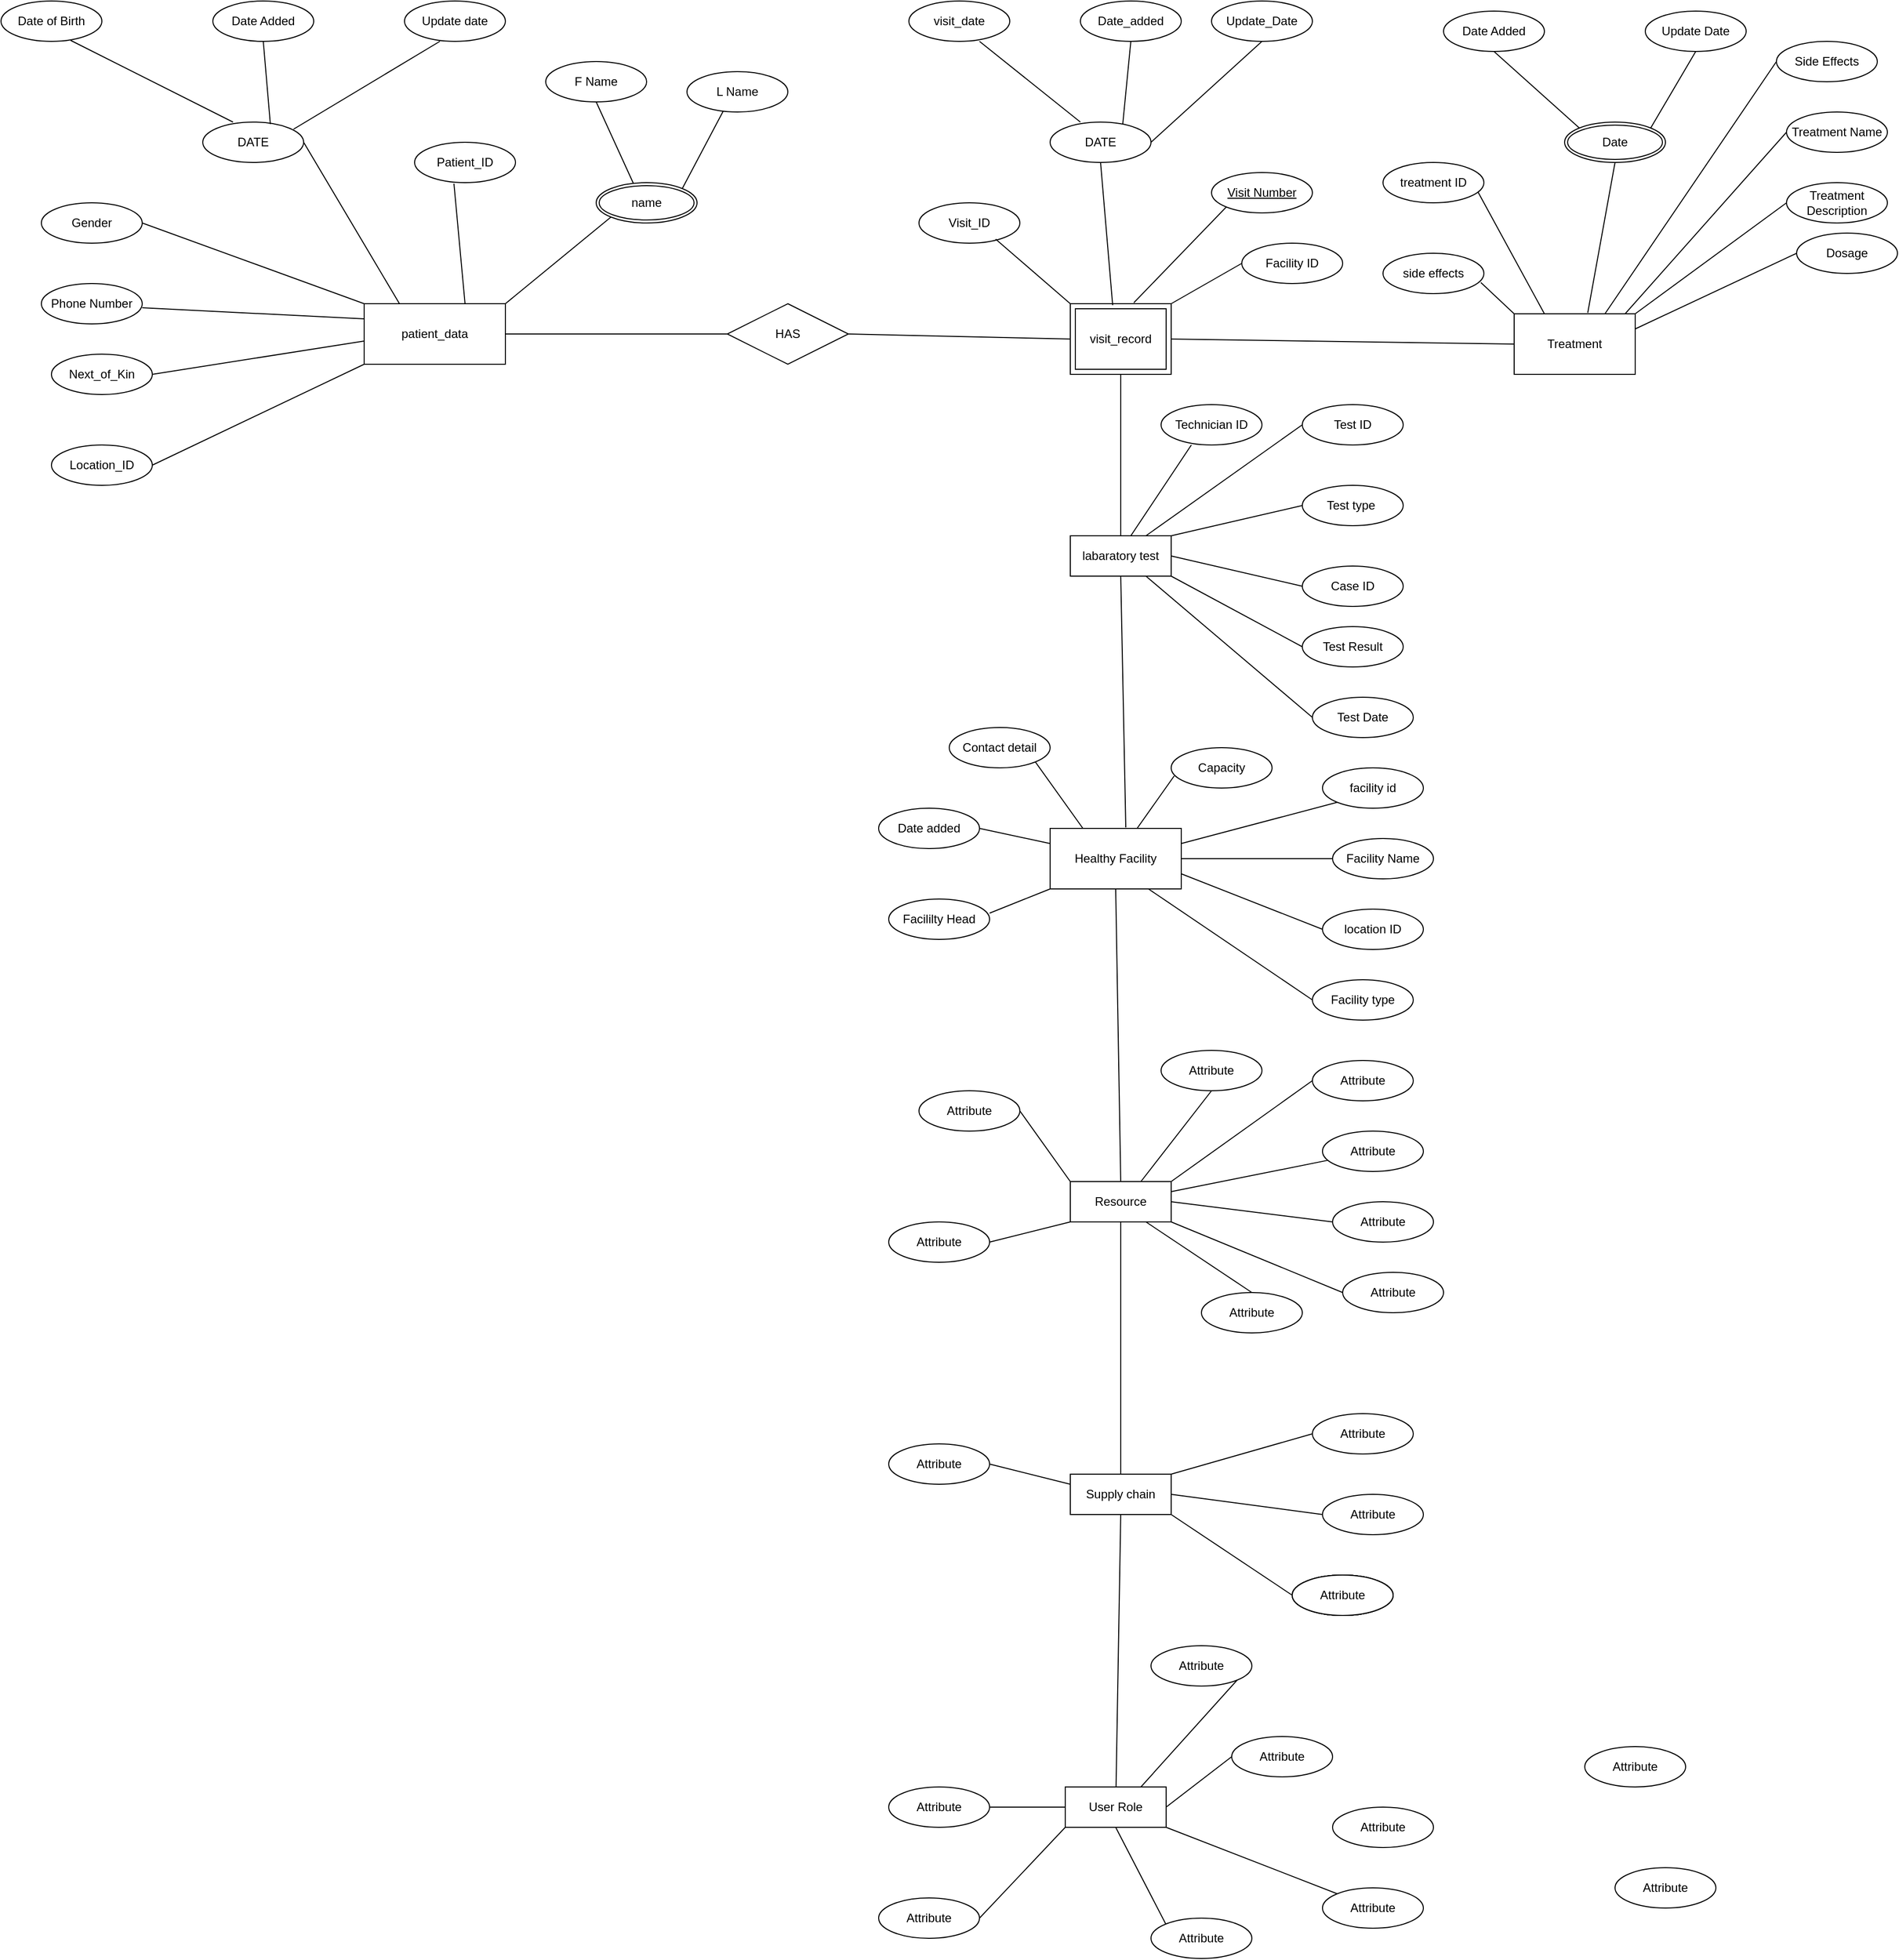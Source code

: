 <mxfile version="26.0.4">
  <diagram name="Page-1" id="oG-FWAksDHUW4PM1FH3p">
    <mxGraphModel dx="938" dy="648" grid="1" gridSize="10" guides="1" tooltips="1" connect="1" arrows="1" fold="1" page="1" pageScale="1" pageWidth="3300" pageHeight="2339" math="0" shadow="0">
      <root>
        <mxCell id="0" />
        <mxCell id="1" parent="0" />
        <mxCell id="bxGsMBWYYnoAQKCJOSJ9-1" value="patient_data" style="whiteSpace=wrap;html=1;align=center;" vertex="1" parent="1">
          <mxGeometry x="390" y="340" width="140" height="60" as="geometry" />
        </mxCell>
        <mxCell id="bxGsMBWYYnoAQKCJOSJ9-2" value="Gender" style="ellipse;whiteSpace=wrap;html=1;align=center;" vertex="1" parent="1">
          <mxGeometry x="70" y="240" width="100" height="40" as="geometry" />
        </mxCell>
        <mxCell id="bxGsMBWYYnoAQKCJOSJ9-3" value="Phone Number" style="ellipse;whiteSpace=wrap;html=1;align=center;" vertex="1" parent="1">
          <mxGeometry x="70" y="320" width="100" height="40" as="geometry" />
        </mxCell>
        <mxCell id="bxGsMBWYYnoAQKCJOSJ9-4" value="Next_of_Kin" style="ellipse;whiteSpace=wrap;html=1;align=center;" vertex="1" parent="1">
          <mxGeometry x="80" y="390" width="100" height="40" as="geometry" />
        </mxCell>
        <mxCell id="bxGsMBWYYnoAQKCJOSJ9-5" value="Location_ID" style="ellipse;whiteSpace=wrap;html=1;align=center;" vertex="1" parent="1">
          <mxGeometry x="80" y="480" width="100" height="40" as="geometry" />
        </mxCell>
        <mxCell id="bxGsMBWYYnoAQKCJOSJ9-6" style="edgeStyle=orthogonalEdgeStyle;rounded=0;orthogonalLoop=1;jettySize=auto;html=1;exitX=0.5;exitY=1;exitDx=0;exitDy=0;" edge="1" parent="1" source="bxGsMBWYYnoAQKCJOSJ9-4" target="bxGsMBWYYnoAQKCJOSJ9-4">
          <mxGeometry relative="1" as="geometry" />
        </mxCell>
        <mxCell id="bxGsMBWYYnoAQKCJOSJ9-7" value="DATE" style="ellipse;whiteSpace=wrap;html=1;align=center;" vertex="1" parent="1">
          <mxGeometry x="230" y="160" width="100" height="40" as="geometry" />
        </mxCell>
        <mxCell id="bxGsMBWYYnoAQKCJOSJ9-8" value="Date of Birth" style="ellipse;whiteSpace=wrap;html=1;align=center;" vertex="1" parent="1">
          <mxGeometry x="30" y="40" width="100" height="40" as="geometry" />
        </mxCell>
        <mxCell id="bxGsMBWYYnoAQKCJOSJ9-9" value="Date Added" style="ellipse;whiteSpace=wrap;html=1;align=center;" vertex="1" parent="1">
          <mxGeometry x="240" y="40" width="100" height="40" as="geometry" />
        </mxCell>
        <mxCell id="bxGsMBWYYnoAQKCJOSJ9-10" value="Update date" style="ellipse;whiteSpace=wrap;html=1;align=center;" vertex="1" parent="1">
          <mxGeometry x="430" y="40" width="100" height="40" as="geometry" />
        </mxCell>
        <mxCell id="bxGsMBWYYnoAQKCJOSJ9-11" value="Patient_ID" style="ellipse;whiteSpace=wrap;html=1;align=center;" vertex="1" parent="1">
          <mxGeometry x="440" y="180" width="100" height="40" as="geometry" />
        </mxCell>
        <mxCell id="bxGsMBWYYnoAQKCJOSJ9-12" value="DATE" style="ellipse;whiteSpace=wrap;html=1;align=center;" vertex="1" parent="1">
          <mxGeometry x="1070" y="160" width="100" height="40" as="geometry" />
        </mxCell>
        <mxCell id="bxGsMBWYYnoAQKCJOSJ9-13" value="F Name" style="ellipse;whiteSpace=wrap;html=1;align=center;" vertex="1" parent="1">
          <mxGeometry x="570" y="100" width="100" height="40" as="geometry" />
        </mxCell>
        <mxCell id="bxGsMBWYYnoAQKCJOSJ9-14" value="L Name" style="ellipse;whiteSpace=wrap;html=1;align=center;" vertex="1" parent="1">
          <mxGeometry x="710" y="110" width="100" height="40" as="geometry" />
        </mxCell>
        <mxCell id="bxGsMBWYYnoAQKCJOSJ9-15" value="HAS" style="shape=rhombus;perimeter=rhombusPerimeter;whiteSpace=wrap;html=1;align=center;" vertex="1" parent="1">
          <mxGeometry x="750" y="340" width="120" height="60" as="geometry" />
        </mxCell>
        <mxCell id="bxGsMBWYYnoAQKCJOSJ9-17" value="name" style="ellipse;shape=doubleEllipse;margin=3;whiteSpace=wrap;html=1;align=center;" vertex="1" parent="1">
          <mxGeometry x="620" y="220" width="100" height="40" as="geometry" />
        </mxCell>
        <mxCell id="bxGsMBWYYnoAQKCJOSJ9-19" value="Date_added" style="ellipse;whiteSpace=wrap;html=1;align=center;" vertex="1" parent="1">
          <mxGeometry x="1100" y="40" width="100" height="40" as="geometry" />
        </mxCell>
        <mxCell id="bxGsMBWYYnoAQKCJOSJ9-20" value="Update_Date" style="ellipse;whiteSpace=wrap;html=1;align=center;" vertex="1" parent="1">
          <mxGeometry x="1230" y="40" width="100" height="40" as="geometry" />
        </mxCell>
        <mxCell id="bxGsMBWYYnoAQKCJOSJ9-21" value="Visit Number" style="ellipse;whiteSpace=wrap;html=1;align=center;fontStyle=4;" vertex="1" parent="1">
          <mxGeometry x="1230" y="210" width="100" height="40" as="geometry" />
        </mxCell>
        <mxCell id="bxGsMBWYYnoAQKCJOSJ9-23" value="Facility ID" style="ellipse;whiteSpace=wrap;html=1;align=center;" vertex="1" parent="1">
          <mxGeometry x="1260" y="280" width="100" height="40" as="geometry" />
        </mxCell>
        <mxCell id="bxGsMBWYYnoAQKCJOSJ9-24" value="Visit_ID" style="ellipse;whiteSpace=wrap;html=1;align=center;" vertex="1" parent="1">
          <mxGeometry x="940" y="240" width="100" height="40" as="geometry" />
        </mxCell>
        <mxCell id="bxGsMBWYYnoAQKCJOSJ9-25" value="visit_date" style="ellipse;whiteSpace=wrap;html=1;align=center;" vertex="1" parent="1">
          <mxGeometry x="930" y="40" width="100" height="40" as="geometry" />
        </mxCell>
        <mxCell id="bxGsMBWYYnoAQKCJOSJ9-26" value="visit_record" style="shape=ext;margin=3;double=1;whiteSpace=wrap;html=1;align=center;" vertex="1" parent="1">
          <mxGeometry x="1090" y="340" width="100" height="70" as="geometry" />
        </mxCell>
        <mxCell id="bxGsMBWYYnoAQKCJOSJ9-27" value="Treatment" style="whiteSpace=wrap;html=1;align=center;" vertex="1" parent="1">
          <mxGeometry x="1530" y="350" width="120" height="60" as="geometry" />
        </mxCell>
        <mxCell id="bxGsMBWYYnoAQKCJOSJ9-28" value="labaratory test" style="whiteSpace=wrap;html=1;align=center;" vertex="1" parent="1">
          <mxGeometry x="1090" y="570" width="100" height="40" as="geometry" />
        </mxCell>
        <mxCell id="bxGsMBWYYnoAQKCJOSJ9-30" value="" style="endArrow=none;html=1;rounded=0;exitX=1;exitY=0.5;exitDx=0;exitDy=0;entryX=0;entryY=0;entryDx=0;entryDy=0;" edge="1" parent="1" source="bxGsMBWYYnoAQKCJOSJ9-2" target="bxGsMBWYYnoAQKCJOSJ9-1">
          <mxGeometry width="50" height="50" relative="1" as="geometry">
            <mxPoint x="370" y="300" as="sourcePoint" />
            <mxPoint x="420" y="250" as="targetPoint" />
          </mxGeometry>
        </mxCell>
        <mxCell id="bxGsMBWYYnoAQKCJOSJ9-31" value="" style="endArrow=none;html=1;rounded=0;entryX=0;entryY=0.25;entryDx=0;entryDy=0;" edge="1" parent="1" target="bxGsMBWYYnoAQKCJOSJ9-1">
          <mxGeometry width="50" height="50" relative="1" as="geometry">
            <mxPoint x="170" y="344" as="sourcePoint" />
            <mxPoint x="420" y="250" as="targetPoint" />
          </mxGeometry>
        </mxCell>
        <mxCell id="bxGsMBWYYnoAQKCJOSJ9-32" value="" style="endArrow=none;html=1;rounded=0;exitX=1;exitY=0.5;exitDx=0;exitDy=0;" edge="1" parent="1" source="bxGsMBWYYnoAQKCJOSJ9-4">
          <mxGeometry width="50" height="50" relative="1" as="geometry">
            <mxPoint x="370" y="300" as="sourcePoint" />
            <mxPoint x="390" y="377" as="targetPoint" />
            <Array as="points" />
          </mxGeometry>
        </mxCell>
        <mxCell id="bxGsMBWYYnoAQKCJOSJ9-36" value="" style="endArrow=none;html=1;rounded=0;exitX=1;exitY=0.5;exitDx=0;exitDy=0;entryX=0;entryY=1;entryDx=0;entryDy=0;" edge="1" parent="1" source="bxGsMBWYYnoAQKCJOSJ9-5" target="bxGsMBWYYnoAQKCJOSJ9-1">
          <mxGeometry width="50" height="50" relative="1" as="geometry">
            <mxPoint x="360" y="340" as="sourcePoint" />
            <mxPoint x="420" y="250" as="targetPoint" />
          </mxGeometry>
        </mxCell>
        <mxCell id="bxGsMBWYYnoAQKCJOSJ9-37" value="" style="endArrow=none;html=1;rounded=0;entryX=0.25;entryY=0;entryDx=0;entryDy=0;exitX=1;exitY=0.5;exitDx=0;exitDy=0;" edge="1" parent="1" source="bxGsMBWYYnoAQKCJOSJ9-7" target="bxGsMBWYYnoAQKCJOSJ9-1">
          <mxGeometry width="50" height="50" relative="1" as="geometry">
            <mxPoint x="330" y="188" as="sourcePoint" />
            <mxPoint x="420" y="250" as="targetPoint" />
          </mxGeometry>
        </mxCell>
        <mxCell id="bxGsMBWYYnoAQKCJOSJ9-38" value="" style="endArrow=none;html=1;rounded=0;entryX=0.39;entryY=1.025;entryDx=0;entryDy=0;entryPerimeter=0;" edge="1" parent="1" target="bxGsMBWYYnoAQKCJOSJ9-11">
          <mxGeometry width="50" height="50" relative="1" as="geometry">
            <mxPoint x="490" y="340" as="sourcePoint" />
            <mxPoint x="420" y="250" as="targetPoint" />
          </mxGeometry>
        </mxCell>
        <mxCell id="bxGsMBWYYnoAQKCJOSJ9-39" value="" style="endArrow=none;html=1;rounded=0;entryX=0.5;entryY=1;entryDx=0;entryDy=0;exitX=0.37;exitY=0.025;exitDx=0;exitDy=0;exitPerimeter=0;" edge="1" parent="1" source="bxGsMBWYYnoAQKCJOSJ9-17" target="bxGsMBWYYnoAQKCJOSJ9-13">
          <mxGeometry width="50" height="50" relative="1" as="geometry">
            <mxPoint x="660" y="210" as="sourcePoint" />
            <mxPoint x="420" y="250" as="targetPoint" />
          </mxGeometry>
        </mxCell>
        <mxCell id="bxGsMBWYYnoAQKCJOSJ9-40" value="" style="endArrow=none;html=1;rounded=0;entryX=0.36;entryY=0.975;entryDx=0;entryDy=0;entryPerimeter=0;exitX=1;exitY=0;exitDx=0;exitDy=0;" edge="1" parent="1" source="bxGsMBWYYnoAQKCJOSJ9-17" target="bxGsMBWYYnoAQKCJOSJ9-14">
          <mxGeometry width="50" height="50" relative="1" as="geometry">
            <mxPoint x="370" y="300" as="sourcePoint" />
            <mxPoint x="420" y="250" as="targetPoint" />
          </mxGeometry>
        </mxCell>
        <mxCell id="bxGsMBWYYnoAQKCJOSJ9-41" value="" style="endArrow=none;html=1;rounded=0;exitX=0;exitY=0.5;exitDx=0;exitDy=0;entryX=1;entryY=0.5;entryDx=0;entryDy=0;" edge="1" parent="1" source="bxGsMBWYYnoAQKCJOSJ9-15" target="bxGsMBWYYnoAQKCJOSJ9-1">
          <mxGeometry width="50" height="50" relative="1" as="geometry">
            <mxPoint x="370" y="300" as="sourcePoint" />
            <mxPoint x="420" y="250" as="targetPoint" />
          </mxGeometry>
        </mxCell>
        <mxCell id="bxGsMBWYYnoAQKCJOSJ9-42" value="" style="endArrow=none;html=1;rounded=0;exitX=0.76;exitY=0.9;exitDx=0;exitDy=0;exitPerimeter=0;entryX=0;entryY=0;entryDx=0;entryDy=0;" edge="1" parent="1" source="bxGsMBWYYnoAQKCJOSJ9-24" target="bxGsMBWYYnoAQKCJOSJ9-26">
          <mxGeometry width="50" height="50" relative="1" as="geometry">
            <mxPoint x="1150" y="300" as="sourcePoint" />
            <mxPoint x="1200" y="250" as="targetPoint" />
          </mxGeometry>
        </mxCell>
        <mxCell id="bxGsMBWYYnoAQKCJOSJ9-43" value="" style="endArrow=none;html=1;rounded=0;exitX=0.42;exitY=0.02;exitDx=0;exitDy=0;exitPerimeter=0;entryX=0.5;entryY=1;entryDx=0;entryDy=0;" edge="1" parent="1" source="bxGsMBWYYnoAQKCJOSJ9-26" target="bxGsMBWYYnoAQKCJOSJ9-12">
          <mxGeometry width="50" height="50" relative="1" as="geometry">
            <mxPoint x="1150" y="300" as="sourcePoint" />
            <mxPoint x="1200" y="250" as="targetPoint" />
          </mxGeometry>
        </mxCell>
        <mxCell id="bxGsMBWYYnoAQKCJOSJ9-44" value="" style="endArrow=none;html=1;rounded=0;" edge="1" parent="1">
          <mxGeometry width="50" height="50" relative="1" as="geometry">
            <mxPoint x="1100" y="160" as="sourcePoint" />
            <mxPoint x="1100" y="160" as="targetPoint" />
            <Array as="points">
              <mxPoint x="1000" y="80" />
            </Array>
          </mxGeometry>
        </mxCell>
        <mxCell id="bxGsMBWYYnoAQKCJOSJ9-45" value="" style="endArrow=none;html=1;rounded=0;exitX=0.5;exitY=1;exitDx=0;exitDy=0;entryX=0.72;entryY=0.05;entryDx=0;entryDy=0;entryPerimeter=0;" edge="1" parent="1" source="bxGsMBWYYnoAQKCJOSJ9-19" target="bxGsMBWYYnoAQKCJOSJ9-12">
          <mxGeometry width="50" height="50" relative="1" as="geometry">
            <mxPoint x="1150" y="300" as="sourcePoint" />
            <mxPoint x="1200" y="250" as="targetPoint" />
          </mxGeometry>
        </mxCell>
        <mxCell id="bxGsMBWYYnoAQKCJOSJ9-48" value="" style="endArrow=none;html=1;rounded=0;entryX=0.5;entryY=1;entryDx=0;entryDy=0;exitX=1;exitY=0.5;exitDx=0;exitDy=0;" edge="1" parent="1" source="bxGsMBWYYnoAQKCJOSJ9-12" target="bxGsMBWYYnoAQKCJOSJ9-20">
          <mxGeometry width="50" height="50" relative="1" as="geometry">
            <mxPoint x="1170" y="170" as="sourcePoint" />
            <mxPoint x="1200" y="250" as="targetPoint" />
          </mxGeometry>
        </mxCell>
        <mxCell id="bxGsMBWYYnoAQKCJOSJ9-49" value="" style="endArrow=none;html=1;rounded=0;exitX=1;exitY=0.5;exitDx=0;exitDy=0;entryX=0;entryY=0.5;entryDx=0;entryDy=0;" edge="1" parent="1" source="bxGsMBWYYnoAQKCJOSJ9-15" target="bxGsMBWYYnoAQKCJOSJ9-26">
          <mxGeometry width="50" height="50" relative="1" as="geometry">
            <mxPoint x="1150" y="300" as="sourcePoint" />
            <mxPoint x="1200" y="250" as="targetPoint" />
          </mxGeometry>
        </mxCell>
        <mxCell id="bxGsMBWYYnoAQKCJOSJ9-50" value="" style="endArrow=none;html=1;rounded=0;exitX=1;exitY=0.5;exitDx=0;exitDy=0;entryX=0;entryY=0.5;entryDx=0;entryDy=0;" edge="1" parent="1" source="bxGsMBWYYnoAQKCJOSJ9-26" target="bxGsMBWYYnoAQKCJOSJ9-27">
          <mxGeometry width="50" height="50" relative="1" as="geometry">
            <mxPoint x="1150" y="300" as="sourcePoint" />
            <mxPoint x="1200" y="250" as="targetPoint" />
          </mxGeometry>
        </mxCell>
        <mxCell id="bxGsMBWYYnoAQKCJOSJ9-52" value="" style="endArrow=none;html=1;rounded=0;entryX=0;entryY=1;entryDx=0;entryDy=0;exitX=0.63;exitY=-0.014;exitDx=0;exitDy=0;exitPerimeter=0;" edge="1" parent="1" source="bxGsMBWYYnoAQKCJOSJ9-26" target="bxGsMBWYYnoAQKCJOSJ9-21">
          <mxGeometry width="50" height="50" relative="1" as="geometry">
            <mxPoint x="1160" y="330" as="sourcePoint" />
            <mxPoint x="1200" y="250" as="targetPoint" />
          </mxGeometry>
        </mxCell>
        <mxCell id="bxGsMBWYYnoAQKCJOSJ9-53" value="" style="endArrow=none;html=1;rounded=0;entryX=0;entryY=0.5;entryDx=0;entryDy=0;exitX=1;exitY=0;exitDx=0;exitDy=0;" edge="1" parent="1" source="bxGsMBWYYnoAQKCJOSJ9-26" target="bxGsMBWYYnoAQKCJOSJ9-23">
          <mxGeometry width="50" height="50" relative="1" as="geometry">
            <mxPoint x="1150" y="300" as="sourcePoint" />
            <mxPoint x="1200" y="250" as="targetPoint" />
          </mxGeometry>
        </mxCell>
        <mxCell id="bxGsMBWYYnoAQKCJOSJ9-54" value="" style="endArrow=none;html=1;rounded=0;exitX=1;exitY=0;exitDx=0;exitDy=0;entryX=0;entryY=1;entryDx=0;entryDy=0;" edge="1" parent="1" source="bxGsMBWYYnoAQKCJOSJ9-1" target="bxGsMBWYYnoAQKCJOSJ9-17">
          <mxGeometry width="50" height="50" relative="1" as="geometry">
            <mxPoint x="500" y="300" as="sourcePoint" />
            <mxPoint x="550" y="250" as="targetPoint" />
          </mxGeometry>
        </mxCell>
        <mxCell id="bxGsMBWYYnoAQKCJOSJ9-55" value="" style="endArrow=none;html=1;rounded=0;entryX=0.69;entryY=0.975;entryDx=0;entryDy=0;entryPerimeter=0;" edge="1" parent="1" target="bxGsMBWYYnoAQKCJOSJ9-8">
          <mxGeometry width="50" height="50" relative="1" as="geometry">
            <mxPoint x="260" y="160" as="sourcePoint" />
            <mxPoint x="550" y="250" as="targetPoint" />
          </mxGeometry>
        </mxCell>
        <mxCell id="bxGsMBWYYnoAQKCJOSJ9-56" value="" style="endArrow=none;html=1;rounded=0;exitX=0.67;exitY=0.05;exitDx=0;exitDy=0;exitPerimeter=0;entryX=0.5;entryY=1;entryDx=0;entryDy=0;" edge="1" parent="1" source="bxGsMBWYYnoAQKCJOSJ9-7" target="bxGsMBWYYnoAQKCJOSJ9-9">
          <mxGeometry width="50" height="50" relative="1" as="geometry">
            <mxPoint x="500" y="300" as="sourcePoint" />
            <mxPoint x="550" y="250" as="targetPoint" />
          </mxGeometry>
        </mxCell>
        <mxCell id="bxGsMBWYYnoAQKCJOSJ9-57" value="" style="endArrow=none;html=1;rounded=0;entryX=0.35;entryY=1;entryDx=0;entryDy=0;entryPerimeter=0;" edge="1" parent="1" target="bxGsMBWYYnoAQKCJOSJ9-10">
          <mxGeometry width="50" height="50" relative="1" as="geometry">
            <mxPoint x="320" y="167" as="sourcePoint" />
            <mxPoint x="550" y="250" as="targetPoint" />
          </mxGeometry>
        </mxCell>
        <mxCell id="bxGsMBWYYnoAQKCJOSJ9-58" value="Treatment Name" style="ellipse;whiteSpace=wrap;html=1;align=center;" vertex="1" parent="1">
          <mxGeometry x="1800" y="150" width="100" height="40" as="geometry" />
        </mxCell>
        <mxCell id="bxGsMBWYYnoAQKCJOSJ9-59" value="Side Effects" style="ellipse;whiteSpace=wrap;html=1;align=center;" vertex="1" parent="1">
          <mxGeometry x="1790" y="80" width="100" height="40" as="geometry" />
        </mxCell>
        <mxCell id="bxGsMBWYYnoAQKCJOSJ9-60" value="Treatment Description" style="ellipse;whiteSpace=wrap;html=1;align=center;" vertex="1" parent="1">
          <mxGeometry x="1800" y="220" width="100" height="40" as="geometry" />
        </mxCell>
        <mxCell id="bxGsMBWYYnoAQKCJOSJ9-61" value="Date Added" style="ellipse;whiteSpace=wrap;html=1;align=center;" vertex="1" parent="1">
          <mxGeometry x="1460" y="50" width="100" height="40" as="geometry" />
        </mxCell>
        <mxCell id="bxGsMBWYYnoAQKCJOSJ9-62" value="treatment ID" style="ellipse;whiteSpace=wrap;html=1;align=center;" vertex="1" parent="1">
          <mxGeometry x="1400" y="200" width="100" height="40" as="geometry" />
        </mxCell>
        <mxCell id="bxGsMBWYYnoAQKCJOSJ9-63" value="Update Date" style="ellipse;whiteSpace=wrap;html=1;align=center;" vertex="1" parent="1">
          <mxGeometry x="1660" y="50" width="100" height="40" as="geometry" />
        </mxCell>
        <mxCell id="bxGsMBWYYnoAQKCJOSJ9-64" value="Date" style="ellipse;shape=doubleEllipse;margin=3;whiteSpace=wrap;html=1;align=center;" vertex="1" parent="1">
          <mxGeometry x="1580" y="160" width="100" height="40" as="geometry" />
        </mxCell>
        <mxCell id="bxGsMBWYYnoAQKCJOSJ9-65" value="Dosage" style="ellipse;whiteSpace=wrap;html=1;align=center;" vertex="1" parent="1">
          <mxGeometry x="1810" y="270" width="100" height="40" as="geometry" />
        </mxCell>
        <mxCell id="bxGsMBWYYnoAQKCJOSJ9-66" value="side effects" style="ellipse;whiteSpace=wrap;html=1;align=center;" vertex="1" parent="1">
          <mxGeometry x="1400" y="290" width="100" height="40" as="geometry" />
        </mxCell>
        <mxCell id="bxGsMBWYYnoAQKCJOSJ9-69" value="" style="endArrow=none;html=1;rounded=0;exitX=0.97;exitY=0.725;exitDx=0;exitDy=0;exitPerimeter=0;entryX=0;entryY=0;entryDx=0;entryDy=0;" edge="1" parent="1" source="bxGsMBWYYnoAQKCJOSJ9-66" target="bxGsMBWYYnoAQKCJOSJ9-27">
          <mxGeometry width="50" height="50" relative="1" as="geometry">
            <mxPoint x="1770" y="300" as="sourcePoint" />
            <mxPoint x="1820" y="250" as="targetPoint" />
          </mxGeometry>
        </mxCell>
        <mxCell id="bxGsMBWYYnoAQKCJOSJ9-70" value="" style="endArrow=none;html=1;rounded=0;exitX=0.94;exitY=0.725;exitDx=0;exitDy=0;exitPerimeter=0;entryX=0.25;entryY=0;entryDx=0;entryDy=0;" edge="1" parent="1" source="bxGsMBWYYnoAQKCJOSJ9-62" target="bxGsMBWYYnoAQKCJOSJ9-27">
          <mxGeometry width="50" height="50" relative="1" as="geometry">
            <mxPoint x="1770" y="300" as="sourcePoint" />
            <mxPoint x="1820" y="250" as="targetPoint" />
          </mxGeometry>
        </mxCell>
        <mxCell id="bxGsMBWYYnoAQKCJOSJ9-71" value="" style="endArrow=none;html=1;rounded=0;exitX=0.608;exitY=-0.017;exitDx=0;exitDy=0;exitPerimeter=0;entryX=0.5;entryY=1;entryDx=0;entryDy=0;" edge="1" parent="1" source="bxGsMBWYYnoAQKCJOSJ9-27" target="bxGsMBWYYnoAQKCJOSJ9-64">
          <mxGeometry width="50" height="50" relative="1" as="geometry">
            <mxPoint x="1770" y="300" as="sourcePoint" />
            <mxPoint x="1820" y="250" as="targetPoint" />
          </mxGeometry>
        </mxCell>
        <mxCell id="bxGsMBWYYnoAQKCJOSJ9-72" value="" style="endArrow=none;html=1;rounded=0;exitX=0.75;exitY=0;exitDx=0;exitDy=0;entryX=0;entryY=0.5;entryDx=0;entryDy=0;" edge="1" parent="1" source="bxGsMBWYYnoAQKCJOSJ9-27" target="bxGsMBWYYnoAQKCJOSJ9-59">
          <mxGeometry width="50" height="50" relative="1" as="geometry">
            <mxPoint x="1770" y="300" as="sourcePoint" />
            <mxPoint x="1820" y="250" as="targetPoint" />
          </mxGeometry>
        </mxCell>
        <mxCell id="bxGsMBWYYnoAQKCJOSJ9-73" value="" style="endArrow=none;html=1;rounded=0;exitX=0.5;exitY=1;exitDx=0;exitDy=0;entryX=0;entryY=0;entryDx=0;entryDy=0;" edge="1" parent="1" source="bxGsMBWYYnoAQKCJOSJ9-61" target="bxGsMBWYYnoAQKCJOSJ9-64">
          <mxGeometry width="50" height="50" relative="1" as="geometry">
            <mxPoint x="1770" y="300" as="sourcePoint" />
            <mxPoint x="1820" y="250" as="targetPoint" />
          </mxGeometry>
        </mxCell>
        <mxCell id="bxGsMBWYYnoAQKCJOSJ9-74" value="" style="endArrow=none;html=1;rounded=0;exitX=1;exitY=0;exitDx=0;exitDy=0;entryX=0.5;entryY=1;entryDx=0;entryDy=0;" edge="1" parent="1" source="bxGsMBWYYnoAQKCJOSJ9-64" target="bxGsMBWYYnoAQKCJOSJ9-63">
          <mxGeometry width="50" height="50" relative="1" as="geometry">
            <mxPoint x="1770" y="300" as="sourcePoint" />
            <mxPoint x="1820" y="250" as="targetPoint" />
          </mxGeometry>
        </mxCell>
        <mxCell id="bxGsMBWYYnoAQKCJOSJ9-75" value="" style="endArrow=none;html=1;rounded=0;entryX=0;entryY=0.5;entryDx=0;entryDy=0;" edge="1" parent="1" target="bxGsMBWYYnoAQKCJOSJ9-58">
          <mxGeometry width="50" height="50" relative="1" as="geometry">
            <mxPoint x="1640" y="350" as="sourcePoint" />
            <mxPoint x="1820" y="250" as="targetPoint" />
          </mxGeometry>
        </mxCell>
        <mxCell id="bxGsMBWYYnoAQKCJOSJ9-76" value="" style="endArrow=none;html=1;rounded=0;exitX=1;exitY=0;exitDx=0;exitDy=0;entryX=0;entryY=0.5;entryDx=0;entryDy=0;" edge="1" parent="1" source="bxGsMBWYYnoAQKCJOSJ9-27" target="bxGsMBWYYnoAQKCJOSJ9-60">
          <mxGeometry width="50" height="50" relative="1" as="geometry">
            <mxPoint x="1770" y="300" as="sourcePoint" />
            <mxPoint x="1820" y="250" as="targetPoint" />
          </mxGeometry>
        </mxCell>
        <mxCell id="bxGsMBWYYnoAQKCJOSJ9-77" value="" style="endArrow=none;html=1;rounded=0;exitX=1;exitY=0.25;exitDx=0;exitDy=0;entryX=0;entryY=0.5;entryDx=0;entryDy=0;" edge="1" parent="1" source="bxGsMBWYYnoAQKCJOSJ9-27" target="bxGsMBWYYnoAQKCJOSJ9-65">
          <mxGeometry width="50" height="50" relative="1" as="geometry">
            <mxPoint x="1690" y="380" as="sourcePoint" />
            <mxPoint x="1820" y="250" as="targetPoint" />
          </mxGeometry>
        </mxCell>
        <mxCell id="bxGsMBWYYnoAQKCJOSJ9-82" value="" style="endArrow=none;html=1;rounded=0;exitX=0.5;exitY=0;exitDx=0;exitDy=0;" edge="1" parent="1" source="bxGsMBWYYnoAQKCJOSJ9-28" target="bxGsMBWYYnoAQKCJOSJ9-26">
          <mxGeometry width="50" height="50" relative="1" as="geometry">
            <mxPoint x="1210" y="580" as="sourcePoint" />
            <mxPoint x="1260" y="530" as="targetPoint" />
          </mxGeometry>
        </mxCell>
        <mxCell id="bxGsMBWYYnoAQKCJOSJ9-85" value="Technician ID" style="ellipse;whiteSpace=wrap;html=1;align=center;" vertex="1" parent="1">
          <mxGeometry x="1180" y="440" width="100" height="40" as="geometry" />
        </mxCell>
        <mxCell id="bxGsMBWYYnoAQKCJOSJ9-86" value="Test Date" style="ellipse;whiteSpace=wrap;html=1;align=center;" vertex="1" parent="1">
          <mxGeometry x="1330" y="730" width="100" height="40" as="geometry" />
        </mxCell>
        <mxCell id="bxGsMBWYYnoAQKCJOSJ9-87" value="Test Result" style="ellipse;whiteSpace=wrap;html=1;align=center;" vertex="1" parent="1">
          <mxGeometry x="1320" y="660" width="100" height="40" as="geometry" />
        </mxCell>
        <mxCell id="bxGsMBWYYnoAQKCJOSJ9-88" value="Case ID" style="ellipse;whiteSpace=wrap;html=1;align=center;" vertex="1" parent="1">
          <mxGeometry x="1320" y="600" width="100" height="40" as="geometry" />
        </mxCell>
        <mxCell id="bxGsMBWYYnoAQKCJOSJ9-89" value="Test type&amp;nbsp;" style="ellipse;whiteSpace=wrap;html=1;align=center;" vertex="1" parent="1">
          <mxGeometry x="1320" y="520" width="100" height="40" as="geometry" />
        </mxCell>
        <mxCell id="bxGsMBWYYnoAQKCJOSJ9-90" value="Test ID" style="ellipse;whiteSpace=wrap;html=1;align=center;" vertex="1" parent="1">
          <mxGeometry x="1320" y="440" width="100" height="40" as="geometry" />
        </mxCell>
        <mxCell id="bxGsMBWYYnoAQKCJOSJ9-91" value="" style="endArrow=none;html=1;rounded=0;" edge="1" parent="1">
          <mxGeometry width="50" height="50" relative="1" as="geometry">
            <mxPoint x="1150" y="570" as="sourcePoint" />
            <mxPoint x="1210" y="480" as="targetPoint" />
          </mxGeometry>
        </mxCell>
        <mxCell id="bxGsMBWYYnoAQKCJOSJ9-92" value="" style="endArrow=none;html=1;rounded=0;exitX=0.75;exitY=1;exitDx=0;exitDy=0;entryX=0;entryY=0.5;entryDx=0;entryDy=0;" edge="1" parent="1" source="bxGsMBWYYnoAQKCJOSJ9-28" target="bxGsMBWYYnoAQKCJOSJ9-86">
          <mxGeometry width="50" height="50" relative="1" as="geometry">
            <mxPoint x="1200" y="690" as="sourcePoint" />
            <mxPoint x="1250" y="640" as="targetPoint" />
          </mxGeometry>
        </mxCell>
        <mxCell id="bxGsMBWYYnoAQKCJOSJ9-93" value="" style="endArrow=none;html=1;rounded=0;exitX=1;exitY=1;exitDx=0;exitDy=0;entryX=0;entryY=0.5;entryDx=0;entryDy=0;" edge="1" parent="1" source="bxGsMBWYYnoAQKCJOSJ9-28" target="bxGsMBWYYnoAQKCJOSJ9-87">
          <mxGeometry width="50" height="50" relative="1" as="geometry">
            <mxPoint x="1200" y="690" as="sourcePoint" />
            <mxPoint x="1250" y="640" as="targetPoint" />
          </mxGeometry>
        </mxCell>
        <mxCell id="bxGsMBWYYnoAQKCJOSJ9-94" value="" style="endArrow=none;html=1;rounded=0;exitX=0.75;exitY=0;exitDx=0;exitDy=0;entryX=0;entryY=0.5;entryDx=0;entryDy=0;" edge="1" parent="1" source="bxGsMBWYYnoAQKCJOSJ9-28" target="bxGsMBWYYnoAQKCJOSJ9-90">
          <mxGeometry width="50" height="50" relative="1" as="geometry">
            <mxPoint x="1200" y="690" as="sourcePoint" />
            <mxPoint x="1250" y="640" as="targetPoint" />
          </mxGeometry>
        </mxCell>
        <mxCell id="bxGsMBWYYnoAQKCJOSJ9-95" value="" style="endArrow=none;html=1;rounded=0;exitX=1;exitY=0;exitDx=0;exitDy=0;entryX=0;entryY=0.5;entryDx=0;entryDy=0;" edge="1" parent="1" source="bxGsMBWYYnoAQKCJOSJ9-28" target="bxGsMBWYYnoAQKCJOSJ9-89">
          <mxGeometry width="50" height="50" relative="1" as="geometry">
            <mxPoint x="1200" y="690" as="sourcePoint" />
            <mxPoint x="1250" y="640" as="targetPoint" />
          </mxGeometry>
        </mxCell>
        <mxCell id="bxGsMBWYYnoAQKCJOSJ9-96" value="" style="endArrow=none;html=1;rounded=0;exitX=1;exitY=0.5;exitDx=0;exitDy=0;entryX=0;entryY=0.5;entryDx=0;entryDy=0;" edge="1" parent="1" source="bxGsMBWYYnoAQKCJOSJ9-28" target="bxGsMBWYYnoAQKCJOSJ9-88">
          <mxGeometry width="50" height="50" relative="1" as="geometry">
            <mxPoint x="1200" y="690" as="sourcePoint" />
            <mxPoint x="1250" y="640" as="targetPoint" />
          </mxGeometry>
        </mxCell>
        <mxCell id="bxGsMBWYYnoAQKCJOSJ9-99" value="Healthy Facility" style="whiteSpace=wrap;html=1;align=center;" vertex="1" parent="1">
          <mxGeometry x="1070" y="860" width="130" height="60" as="geometry" />
        </mxCell>
        <mxCell id="bxGsMBWYYnoAQKCJOSJ9-100" value="" style="endArrow=none;html=1;rounded=0;exitX=0.577;exitY=-0.017;exitDx=0;exitDy=0;exitPerimeter=0;entryX=0.5;entryY=1;entryDx=0;entryDy=0;" edge="1" parent="1" source="bxGsMBWYYnoAQKCJOSJ9-99" target="bxGsMBWYYnoAQKCJOSJ9-28">
          <mxGeometry width="50" height="50" relative="1" as="geometry">
            <mxPoint x="1340" y="750" as="sourcePoint" />
            <mxPoint x="1390" y="700" as="targetPoint" />
          </mxGeometry>
        </mxCell>
        <mxCell id="bxGsMBWYYnoAQKCJOSJ9-101" value="facility id" style="ellipse;whiteSpace=wrap;html=1;align=center;" vertex="1" parent="1">
          <mxGeometry x="1340" y="800" width="100" height="40" as="geometry" />
        </mxCell>
        <mxCell id="bxGsMBWYYnoAQKCJOSJ9-102" value="Facility Name" style="ellipse;whiteSpace=wrap;html=1;align=center;" vertex="1" parent="1">
          <mxGeometry x="1350" y="870" width="100" height="40" as="geometry" />
        </mxCell>
        <mxCell id="bxGsMBWYYnoAQKCJOSJ9-103" value="location ID" style="ellipse;whiteSpace=wrap;html=1;align=center;" vertex="1" parent="1">
          <mxGeometry x="1340" y="940" width="100" height="40" as="geometry" />
        </mxCell>
        <mxCell id="bxGsMBWYYnoAQKCJOSJ9-104" value="Capacity" style="ellipse;whiteSpace=wrap;html=1;align=center;" vertex="1" parent="1">
          <mxGeometry x="1190" y="780" width="100" height="40" as="geometry" />
        </mxCell>
        <mxCell id="bxGsMBWYYnoAQKCJOSJ9-105" value="Facility type" style="ellipse;whiteSpace=wrap;html=1;align=center;" vertex="1" parent="1">
          <mxGeometry x="1330" y="1010" width="100" height="40" as="geometry" />
        </mxCell>
        <mxCell id="bxGsMBWYYnoAQKCJOSJ9-106" value="Contact detail" style="ellipse;whiteSpace=wrap;html=1;align=center;" vertex="1" parent="1">
          <mxGeometry x="970" y="760" width="100" height="40" as="geometry" />
        </mxCell>
        <mxCell id="bxGsMBWYYnoAQKCJOSJ9-107" value="Facililty Head" style="ellipse;whiteSpace=wrap;html=1;align=center;" vertex="1" parent="1">
          <mxGeometry x="910" y="930" width="100" height="40" as="geometry" />
        </mxCell>
        <mxCell id="bxGsMBWYYnoAQKCJOSJ9-108" value="Date added" style="ellipse;whiteSpace=wrap;html=1;align=center;" vertex="1" parent="1">
          <mxGeometry x="900" y="840" width="100" height="40" as="geometry" />
        </mxCell>
        <mxCell id="bxGsMBWYYnoAQKCJOSJ9-109" value="" style="endArrow=none;html=1;rounded=0;exitX=1;exitY=0.5;exitDx=0;exitDy=0;" edge="1" parent="1" source="bxGsMBWYYnoAQKCJOSJ9-99">
          <mxGeometry width="50" height="50" relative="1" as="geometry">
            <mxPoint x="1340" y="940" as="sourcePoint" />
            <mxPoint x="1350" y="890" as="targetPoint" />
          </mxGeometry>
        </mxCell>
        <mxCell id="bxGsMBWYYnoAQKCJOSJ9-110" value="" style="endArrow=none;html=1;rounded=0;exitX=1;exitY=0.75;exitDx=0;exitDy=0;entryX=0;entryY=0.5;entryDx=0;entryDy=0;" edge="1" parent="1" source="bxGsMBWYYnoAQKCJOSJ9-99" target="bxGsMBWYYnoAQKCJOSJ9-103">
          <mxGeometry width="50" height="50" relative="1" as="geometry">
            <mxPoint x="1340" y="940" as="sourcePoint" />
            <mxPoint x="1390" y="890" as="targetPoint" />
          </mxGeometry>
        </mxCell>
        <mxCell id="bxGsMBWYYnoAQKCJOSJ9-111" value="" style="endArrow=none;html=1;rounded=0;exitX=1;exitY=0.25;exitDx=0;exitDy=0;entryX=0;entryY=1;entryDx=0;entryDy=0;" edge="1" parent="1" source="bxGsMBWYYnoAQKCJOSJ9-99" target="bxGsMBWYYnoAQKCJOSJ9-101">
          <mxGeometry width="50" height="50" relative="1" as="geometry">
            <mxPoint x="1340" y="940" as="sourcePoint" />
            <mxPoint x="1390" y="890" as="targetPoint" />
          </mxGeometry>
        </mxCell>
        <mxCell id="bxGsMBWYYnoAQKCJOSJ9-112" value="" style="endArrow=none;html=1;rounded=0;entryX=0.03;entryY=0.7;entryDx=0;entryDy=0;entryPerimeter=0;" edge="1" parent="1" source="bxGsMBWYYnoAQKCJOSJ9-99" target="bxGsMBWYYnoAQKCJOSJ9-104">
          <mxGeometry width="50" height="50" relative="1" as="geometry">
            <mxPoint x="1340" y="940" as="sourcePoint" />
            <mxPoint x="1390" y="890" as="targetPoint" />
          </mxGeometry>
        </mxCell>
        <mxCell id="bxGsMBWYYnoAQKCJOSJ9-113" value="" style="endArrow=none;html=1;rounded=0;exitX=0.75;exitY=1;exitDx=0;exitDy=0;entryX=0;entryY=0.5;entryDx=0;entryDy=0;" edge="1" parent="1" source="bxGsMBWYYnoAQKCJOSJ9-99" target="bxGsMBWYYnoAQKCJOSJ9-105">
          <mxGeometry width="50" height="50" relative="1" as="geometry">
            <mxPoint x="1340" y="940" as="sourcePoint" />
            <mxPoint x="1390" y="890" as="targetPoint" />
          </mxGeometry>
        </mxCell>
        <mxCell id="bxGsMBWYYnoAQKCJOSJ9-114" value="" style="endArrow=none;html=1;rounded=0;exitX=1;exitY=0.35;exitDx=0;exitDy=0;exitPerimeter=0;entryX=0;entryY=1;entryDx=0;entryDy=0;" edge="1" parent="1" source="bxGsMBWYYnoAQKCJOSJ9-107" target="bxGsMBWYYnoAQKCJOSJ9-99">
          <mxGeometry width="50" height="50" relative="1" as="geometry">
            <mxPoint x="1340" y="940" as="sourcePoint" />
            <mxPoint x="1390" y="890" as="targetPoint" />
          </mxGeometry>
        </mxCell>
        <mxCell id="bxGsMBWYYnoAQKCJOSJ9-116" value="" style="endArrow=none;html=1;rounded=0;exitX=1;exitY=0.5;exitDx=0;exitDy=0;entryX=0;entryY=0.25;entryDx=0;entryDy=0;" edge="1" parent="1" source="bxGsMBWYYnoAQKCJOSJ9-108" target="bxGsMBWYYnoAQKCJOSJ9-99">
          <mxGeometry width="50" height="50" relative="1" as="geometry">
            <mxPoint x="1340" y="940" as="sourcePoint" />
            <mxPoint x="1390" y="890" as="targetPoint" />
          </mxGeometry>
        </mxCell>
        <mxCell id="bxGsMBWYYnoAQKCJOSJ9-117" value="" style="endArrow=none;html=1;rounded=0;exitX=1;exitY=1;exitDx=0;exitDy=0;entryX=0.25;entryY=0;entryDx=0;entryDy=0;" edge="1" parent="1" source="bxGsMBWYYnoAQKCJOSJ9-106" target="bxGsMBWYYnoAQKCJOSJ9-99">
          <mxGeometry width="50" height="50" relative="1" as="geometry">
            <mxPoint x="1340" y="940" as="sourcePoint" />
            <mxPoint x="1390" y="890" as="targetPoint" />
          </mxGeometry>
        </mxCell>
        <mxCell id="bxGsMBWYYnoAQKCJOSJ9-118" value="" style="endArrow=none;html=1;rounded=0;exitX=0.5;exitY=1;exitDx=0;exitDy=0;" edge="1" parent="1" source="bxGsMBWYYnoAQKCJOSJ9-99">
          <mxGeometry width="50" height="50" relative="1" as="geometry">
            <mxPoint x="1340" y="940" as="sourcePoint" />
            <mxPoint x="1140" y="1210" as="targetPoint" />
          </mxGeometry>
        </mxCell>
        <mxCell id="bxGsMBWYYnoAQKCJOSJ9-119" value="Resource" style="whiteSpace=wrap;html=1;align=center;" vertex="1" parent="1">
          <mxGeometry x="1090" y="1210" width="100" height="40" as="geometry" />
        </mxCell>
        <mxCell id="bxGsMBWYYnoAQKCJOSJ9-120" value="" style="endArrow=none;html=1;rounded=0;exitX=0.5;exitY=1;exitDx=0;exitDy=0;" edge="1" parent="1" source="bxGsMBWYYnoAQKCJOSJ9-119" target="bxGsMBWYYnoAQKCJOSJ9-121">
          <mxGeometry width="50" height="50" relative="1" as="geometry">
            <mxPoint x="1340" y="1260" as="sourcePoint" />
            <mxPoint x="1140" y="1520" as="targetPoint" />
          </mxGeometry>
        </mxCell>
        <mxCell id="bxGsMBWYYnoAQKCJOSJ9-121" value="Supply chain" style="whiteSpace=wrap;html=1;align=center;" vertex="1" parent="1">
          <mxGeometry x="1090" y="1500" width="100" height="40" as="geometry" />
        </mxCell>
        <mxCell id="bxGsMBWYYnoAQKCJOSJ9-122" value="" style="endArrow=none;html=1;rounded=0;exitX=0.5;exitY=1;exitDx=0;exitDy=0;" edge="1" parent="1" source="bxGsMBWYYnoAQKCJOSJ9-123">
          <mxGeometry width="50" height="50" relative="1" as="geometry">
            <mxPoint x="1340" y="1640" as="sourcePoint" />
            <mxPoint x="1140" y="1810" as="targetPoint" />
          </mxGeometry>
        </mxCell>
        <mxCell id="bxGsMBWYYnoAQKCJOSJ9-124" value="" style="endArrow=none;html=1;rounded=0;exitX=0.5;exitY=1;exitDx=0;exitDy=0;" edge="1" parent="1" source="bxGsMBWYYnoAQKCJOSJ9-121" target="bxGsMBWYYnoAQKCJOSJ9-123">
          <mxGeometry width="50" height="50" relative="1" as="geometry">
            <mxPoint x="1140" y="1540" as="sourcePoint" />
            <mxPoint x="1140" y="1810" as="targetPoint" />
          </mxGeometry>
        </mxCell>
        <mxCell id="bxGsMBWYYnoAQKCJOSJ9-123" value="User Role" style="whiteSpace=wrap;html=1;align=center;" vertex="1" parent="1">
          <mxGeometry x="1085" y="1810" width="100" height="40" as="geometry" />
        </mxCell>
        <mxCell id="bxGsMBWYYnoAQKCJOSJ9-125" value="Attribute" style="ellipse;whiteSpace=wrap;html=1;align=center;" vertex="1" parent="1">
          <mxGeometry x="1360" y="1300" width="100" height="40" as="geometry" />
        </mxCell>
        <mxCell id="bxGsMBWYYnoAQKCJOSJ9-126" value="Attribute" style="ellipse;whiteSpace=wrap;html=1;align=center;" vertex="1" parent="1">
          <mxGeometry x="1220" y="1320" width="100" height="40" as="geometry" />
        </mxCell>
        <mxCell id="bxGsMBWYYnoAQKCJOSJ9-127" value="Attribute" style="ellipse;whiteSpace=wrap;html=1;align=center;" vertex="1" parent="1">
          <mxGeometry x="1180" y="1080" width="100" height="40" as="geometry" />
        </mxCell>
        <mxCell id="bxGsMBWYYnoAQKCJOSJ9-128" value="Attribute" style="ellipse;whiteSpace=wrap;html=1;align=center;" vertex="1" parent="1">
          <mxGeometry x="940" y="1120" width="100" height="40" as="geometry" />
        </mxCell>
        <mxCell id="bxGsMBWYYnoAQKCJOSJ9-129" value="Attribute" style="ellipse;whiteSpace=wrap;html=1;align=center;" vertex="1" parent="1">
          <mxGeometry x="910" y="1250" width="100" height="40" as="geometry" />
        </mxCell>
        <mxCell id="bxGsMBWYYnoAQKCJOSJ9-130" value="Attribute" style="ellipse;whiteSpace=wrap;html=1;align=center;" vertex="1" parent="1">
          <mxGeometry x="1350" y="1230" width="100" height="40" as="geometry" />
        </mxCell>
        <mxCell id="bxGsMBWYYnoAQKCJOSJ9-131" value="Attribute" style="ellipse;whiteSpace=wrap;html=1;align=center;" vertex="1" parent="1">
          <mxGeometry x="1340" y="1160" width="100" height="40" as="geometry" />
        </mxCell>
        <mxCell id="bxGsMBWYYnoAQKCJOSJ9-132" value="Attribute" style="ellipse;whiteSpace=wrap;html=1;align=center;" vertex="1" parent="1">
          <mxGeometry x="1330" y="1090" width="100" height="40" as="geometry" />
        </mxCell>
        <mxCell id="bxGsMBWYYnoAQKCJOSJ9-133" style="edgeStyle=orthogonalEdgeStyle;rounded=0;orthogonalLoop=1;jettySize=auto;html=1;exitX=0.5;exitY=1;exitDx=0;exitDy=0;" edge="1" parent="1" source="bxGsMBWYYnoAQKCJOSJ9-126" target="bxGsMBWYYnoAQKCJOSJ9-126">
          <mxGeometry relative="1" as="geometry" />
        </mxCell>
        <mxCell id="bxGsMBWYYnoAQKCJOSJ9-134" value="" style="endArrow=none;html=1;rounded=0;entryX=0.5;entryY=1;entryDx=0;entryDy=0;exitX=0.5;exitY=1;exitDx=0;exitDy=0;" edge="1" parent="1" source="bxGsMBWYYnoAQKCJOSJ9-127" target="bxGsMBWYYnoAQKCJOSJ9-127">
          <mxGeometry width="50" height="50" relative="1" as="geometry">
            <mxPoint x="1340" y="1040" as="sourcePoint" />
            <mxPoint x="1390" y="990" as="targetPoint" />
            <Array as="points">
              <mxPoint x="1160" y="1210" />
            </Array>
          </mxGeometry>
        </mxCell>
        <mxCell id="bxGsMBWYYnoAQKCJOSJ9-135" value="" style="endArrow=none;html=1;rounded=0;exitX=1;exitY=0.5;exitDx=0;exitDy=0;entryX=0;entryY=0.5;entryDx=0;entryDy=0;" edge="1" parent="1" source="bxGsMBWYYnoAQKCJOSJ9-119" target="bxGsMBWYYnoAQKCJOSJ9-130">
          <mxGeometry width="50" height="50" relative="1" as="geometry">
            <mxPoint x="1340" y="1360" as="sourcePoint" />
            <mxPoint x="1390" y="1310" as="targetPoint" />
          </mxGeometry>
        </mxCell>
        <mxCell id="bxGsMBWYYnoAQKCJOSJ9-136" value="" style="endArrow=none;html=1;rounded=0;exitX=0.75;exitY=1;exitDx=0;exitDy=0;entryX=0.5;entryY=0;entryDx=0;entryDy=0;" edge="1" parent="1" source="bxGsMBWYYnoAQKCJOSJ9-119" target="bxGsMBWYYnoAQKCJOSJ9-126">
          <mxGeometry width="50" height="50" relative="1" as="geometry">
            <mxPoint x="1340" y="1360" as="sourcePoint" />
            <mxPoint x="1390" y="1310" as="targetPoint" />
          </mxGeometry>
        </mxCell>
        <mxCell id="bxGsMBWYYnoAQKCJOSJ9-137" value="" style="endArrow=none;html=1;rounded=0;exitX=1;exitY=1;exitDx=0;exitDy=0;entryX=0;entryY=0.5;entryDx=0;entryDy=0;" edge="1" parent="1" source="bxGsMBWYYnoAQKCJOSJ9-119" target="bxGsMBWYYnoAQKCJOSJ9-125">
          <mxGeometry width="50" height="50" relative="1" as="geometry">
            <mxPoint x="1340" y="1360" as="sourcePoint" />
            <mxPoint x="1390" y="1310" as="targetPoint" />
          </mxGeometry>
        </mxCell>
        <mxCell id="bxGsMBWYYnoAQKCJOSJ9-138" value="" style="endArrow=none;html=1;rounded=0;exitX=1;exitY=0;exitDx=0;exitDy=0;entryX=0;entryY=0.5;entryDx=0;entryDy=0;" edge="1" parent="1" source="bxGsMBWYYnoAQKCJOSJ9-119" target="bxGsMBWYYnoAQKCJOSJ9-132">
          <mxGeometry width="50" height="50" relative="1" as="geometry">
            <mxPoint x="1340" y="1360" as="sourcePoint" />
            <mxPoint x="1390" y="1310" as="targetPoint" />
          </mxGeometry>
        </mxCell>
        <mxCell id="bxGsMBWYYnoAQKCJOSJ9-139" value="" style="endArrow=none;html=1;rounded=0;exitX=1;exitY=0.25;exitDx=0;exitDy=0;" edge="1" parent="1" source="bxGsMBWYYnoAQKCJOSJ9-119" target="bxGsMBWYYnoAQKCJOSJ9-131">
          <mxGeometry width="50" height="50" relative="1" as="geometry">
            <mxPoint x="1340" y="1360" as="sourcePoint" />
            <mxPoint x="1390" y="1310" as="targetPoint" />
          </mxGeometry>
        </mxCell>
        <mxCell id="bxGsMBWYYnoAQKCJOSJ9-140" value="" style="endArrow=none;html=1;rounded=0;exitX=1;exitY=0.5;exitDx=0;exitDy=0;entryX=0;entryY=0;entryDx=0;entryDy=0;" edge="1" parent="1" source="bxGsMBWYYnoAQKCJOSJ9-128" target="bxGsMBWYYnoAQKCJOSJ9-119">
          <mxGeometry width="50" height="50" relative="1" as="geometry">
            <mxPoint x="1340" y="1360" as="sourcePoint" />
            <mxPoint x="1390" y="1310" as="targetPoint" />
          </mxGeometry>
        </mxCell>
        <mxCell id="bxGsMBWYYnoAQKCJOSJ9-142" value="" style="endArrow=none;html=1;rounded=0;exitX=1;exitY=0.5;exitDx=0;exitDy=0;entryX=0;entryY=1;entryDx=0;entryDy=0;" edge="1" parent="1" source="bxGsMBWYYnoAQKCJOSJ9-129" target="bxGsMBWYYnoAQKCJOSJ9-119">
          <mxGeometry width="50" height="50" relative="1" as="geometry">
            <mxPoint x="1340" y="1360" as="sourcePoint" />
            <mxPoint x="1390" y="1310" as="targetPoint" />
          </mxGeometry>
        </mxCell>
        <mxCell id="bxGsMBWYYnoAQKCJOSJ9-143" value="Attribute" style="ellipse;whiteSpace=wrap;html=1;align=center;" vertex="1" parent="1">
          <mxGeometry x="1170" y="1670" width="100" height="40" as="geometry" />
        </mxCell>
        <mxCell id="bxGsMBWYYnoAQKCJOSJ9-144" value="Attribute" style="ellipse;whiteSpace=wrap;html=1;align=center;" vertex="1" parent="1">
          <mxGeometry x="1600" y="1770" width="100" height="40" as="geometry" />
        </mxCell>
        <mxCell id="bxGsMBWYYnoAQKCJOSJ9-145" value="Attribute" style="ellipse;whiteSpace=wrap;html=1;align=center;" vertex="1" parent="1">
          <mxGeometry x="1630" y="1890" width="100" height="40" as="geometry" />
        </mxCell>
        <mxCell id="bxGsMBWYYnoAQKCJOSJ9-146" value="Attribute" style="ellipse;whiteSpace=wrap;html=1;align=center;" vertex="1" parent="1">
          <mxGeometry x="1250" y="1760" width="100" height="40" as="geometry" />
        </mxCell>
        <mxCell id="bxGsMBWYYnoAQKCJOSJ9-147" value="Attribute" style="ellipse;whiteSpace=wrap;html=1;align=center;" vertex="1" parent="1">
          <mxGeometry x="1170" y="1940" width="100" height="40" as="geometry" />
        </mxCell>
        <mxCell id="bxGsMBWYYnoAQKCJOSJ9-148" value="Attribute" style="ellipse;whiteSpace=wrap;html=1;align=center;" vertex="1" parent="1">
          <mxGeometry x="900" y="1920" width="100" height="40" as="geometry" />
        </mxCell>
        <mxCell id="bxGsMBWYYnoAQKCJOSJ9-149" value="Attribute" style="ellipse;whiteSpace=wrap;html=1;align=center;" vertex="1" parent="1">
          <mxGeometry x="910" y="1810" width="100" height="40" as="geometry" />
        </mxCell>
        <mxCell id="bxGsMBWYYnoAQKCJOSJ9-150" value="Attribute" style="ellipse;whiteSpace=wrap;html=1;align=center;" vertex="1" parent="1">
          <mxGeometry x="1350" y="1830" width="100" height="40" as="geometry" />
        </mxCell>
        <mxCell id="bxGsMBWYYnoAQKCJOSJ9-151" value="Attribute" style="ellipse;whiteSpace=wrap;html=1;align=center;" vertex="1" parent="1">
          <mxGeometry x="1340" y="1910" width="100" height="40" as="geometry" />
        </mxCell>
        <mxCell id="bxGsMBWYYnoAQKCJOSJ9-153" value="Attribute" style="ellipse;whiteSpace=wrap;html=1;align=center;" vertex="1" parent="1">
          <mxGeometry x="1310" y="1600" width="100" height="40" as="geometry" />
        </mxCell>
        <mxCell id="bxGsMBWYYnoAQKCJOSJ9-154" value="Attribute" style="ellipse;whiteSpace=wrap;html=1;align=center;" vertex="1" parent="1">
          <mxGeometry x="1310" y="1600" width="100" height="40" as="geometry" />
        </mxCell>
        <mxCell id="bxGsMBWYYnoAQKCJOSJ9-155" value="Attribute" style="ellipse;whiteSpace=wrap;html=1;align=center;" vertex="1" parent="1">
          <mxGeometry x="1310" y="1600" width="100" height="40" as="geometry" />
        </mxCell>
        <mxCell id="bxGsMBWYYnoAQKCJOSJ9-156" value="Attribute" style="ellipse;whiteSpace=wrap;html=1;align=center;" vertex="1" parent="1">
          <mxGeometry x="1310" y="1600" width="100" height="40" as="geometry" />
        </mxCell>
        <mxCell id="bxGsMBWYYnoAQKCJOSJ9-157" value="Attribute" style="ellipse;whiteSpace=wrap;html=1;align=center;" vertex="1" parent="1">
          <mxGeometry x="1310" y="1600" width="100" height="40" as="geometry" />
        </mxCell>
        <mxCell id="bxGsMBWYYnoAQKCJOSJ9-158" value="Attribute" style="ellipse;whiteSpace=wrap;html=1;align=center;" vertex="1" parent="1">
          <mxGeometry x="910" y="1470" width="100" height="40" as="geometry" />
        </mxCell>
        <mxCell id="bxGsMBWYYnoAQKCJOSJ9-159" value="Attribute" style="ellipse;whiteSpace=wrap;html=1;align=center;" vertex="1" parent="1">
          <mxGeometry x="1340" y="1520" width="100" height="40" as="geometry" />
        </mxCell>
        <mxCell id="bxGsMBWYYnoAQKCJOSJ9-160" value="Attribute" style="ellipse;whiteSpace=wrap;html=1;align=center;" vertex="1" parent="1">
          <mxGeometry x="1330" y="1440" width="100" height="40" as="geometry" />
        </mxCell>
        <mxCell id="bxGsMBWYYnoAQKCJOSJ9-161" value="" style="endArrow=none;html=1;rounded=0;exitX=1;exitY=1;exitDx=0;exitDy=0;entryX=0;entryY=0.5;entryDx=0;entryDy=0;" edge="1" parent="1" source="bxGsMBWYYnoAQKCJOSJ9-121" target="bxGsMBWYYnoAQKCJOSJ9-157">
          <mxGeometry width="50" height="50" relative="1" as="geometry">
            <mxPoint x="1340" y="1650" as="sourcePoint" />
            <mxPoint x="1390" y="1600" as="targetPoint" />
          </mxGeometry>
        </mxCell>
        <mxCell id="bxGsMBWYYnoAQKCJOSJ9-162" value="" style="endArrow=none;html=1;rounded=0;exitX=1;exitY=0.5;exitDx=0;exitDy=0;entryX=0;entryY=0.5;entryDx=0;entryDy=0;" edge="1" parent="1" source="bxGsMBWYYnoAQKCJOSJ9-121" target="bxGsMBWYYnoAQKCJOSJ9-159">
          <mxGeometry width="50" height="50" relative="1" as="geometry">
            <mxPoint x="1340" y="1650" as="sourcePoint" />
            <mxPoint x="1390" y="1600" as="targetPoint" />
          </mxGeometry>
        </mxCell>
        <mxCell id="bxGsMBWYYnoAQKCJOSJ9-163" value="" style="endArrow=none;html=1;rounded=0;exitX=1;exitY=0;exitDx=0;exitDy=0;entryX=0;entryY=0.5;entryDx=0;entryDy=0;" edge="1" parent="1" source="bxGsMBWYYnoAQKCJOSJ9-121" target="bxGsMBWYYnoAQKCJOSJ9-160">
          <mxGeometry width="50" height="50" relative="1" as="geometry">
            <mxPoint x="1340" y="1650" as="sourcePoint" />
            <mxPoint x="1390" y="1600" as="targetPoint" />
          </mxGeometry>
        </mxCell>
        <mxCell id="bxGsMBWYYnoAQKCJOSJ9-164" value="" style="endArrow=none;html=1;rounded=0;exitX=1;exitY=0.5;exitDx=0;exitDy=0;entryX=0;entryY=0.25;entryDx=0;entryDy=0;" edge="1" parent="1" source="bxGsMBWYYnoAQKCJOSJ9-158" target="bxGsMBWYYnoAQKCJOSJ9-121">
          <mxGeometry width="50" height="50" relative="1" as="geometry">
            <mxPoint x="1340" y="1650" as="sourcePoint" />
            <mxPoint x="1390" y="1600" as="targetPoint" />
          </mxGeometry>
        </mxCell>
        <mxCell id="bxGsMBWYYnoAQKCJOSJ9-165" value="" style="endArrow=none;html=1;rounded=0;exitX=0.75;exitY=0;exitDx=0;exitDy=0;entryX=1;entryY=1;entryDx=0;entryDy=0;" edge="1" parent="1" source="bxGsMBWYYnoAQKCJOSJ9-123" target="bxGsMBWYYnoAQKCJOSJ9-143">
          <mxGeometry width="50" height="50" relative="1" as="geometry">
            <mxPoint x="1340" y="1650" as="sourcePoint" />
            <mxPoint x="1390" y="1600" as="targetPoint" />
          </mxGeometry>
        </mxCell>
        <mxCell id="bxGsMBWYYnoAQKCJOSJ9-166" value="" style="endArrow=none;html=1;rounded=0;entryX=0;entryY=0.5;entryDx=0;entryDy=0;exitX=1;exitY=0.5;exitDx=0;exitDy=0;" edge="1" parent="1" source="bxGsMBWYYnoAQKCJOSJ9-149" target="bxGsMBWYYnoAQKCJOSJ9-123">
          <mxGeometry width="50" height="50" relative="1" as="geometry">
            <mxPoint x="1020" y="1820" as="sourcePoint" />
            <mxPoint x="1390" y="1600" as="targetPoint" />
          </mxGeometry>
        </mxCell>
        <mxCell id="bxGsMBWYYnoAQKCJOSJ9-167" value="" style="endArrow=none;html=1;rounded=0;exitX=0.5;exitY=1;exitDx=0;exitDy=0;entryX=0;entryY=0;entryDx=0;entryDy=0;" edge="1" parent="1" source="bxGsMBWYYnoAQKCJOSJ9-123" target="bxGsMBWYYnoAQKCJOSJ9-147">
          <mxGeometry width="50" height="50" relative="1" as="geometry">
            <mxPoint x="1340" y="2010" as="sourcePoint" />
            <mxPoint x="1390" y="1960" as="targetPoint" />
          </mxGeometry>
        </mxCell>
        <mxCell id="bxGsMBWYYnoAQKCJOSJ9-168" value="" style="endArrow=none;html=1;rounded=0;exitX=1;exitY=0.5;exitDx=0;exitDy=0;entryX=0;entryY=0.5;entryDx=0;entryDy=0;" edge="1" parent="1" source="bxGsMBWYYnoAQKCJOSJ9-123" target="bxGsMBWYYnoAQKCJOSJ9-146">
          <mxGeometry width="50" height="50" relative="1" as="geometry">
            <mxPoint x="1340" y="2010" as="sourcePoint" />
            <mxPoint x="1390" y="1960" as="targetPoint" />
          </mxGeometry>
        </mxCell>
        <mxCell id="bxGsMBWYYnoAQKCJOSJ9-169" value="" style="endArrow=none;html=1;rounded=0;exitX=1;exitY=1;exitDx=0;exitDy=0;entryX=0;entryY=0;entryDx=0;entryDy=0;" edge="1" parent="1" source="bxGsMBWYYnoAQKCJOSJ9-123" target="bxGsMBWYYnoAQKCJOSJ9-151">
          <mxGeometry width="50" height="50" relative="1" as="geometry">
            <mxPoint x="1340" y="2010" as="sourcePoint" />
            <mxPoint x="1390" y="1960" as="targetPoint" />
          </mxGeometry>
        </mxCell>
        <mxCell id="bxGsMBWYYnoAQKCJOSJ9-170" value="" style="endArrow=none;html=1;rounded=0;exitX=1;exitY=0.5;exitDx=0;exitDy=0;entryX=0;entryY=1;entryDx=0;entryDy=0;" edge="1" parent="1" source="bxGsMBWYYnoAQKCJOSJ9-148" target="bxGsMBWYYnoAQKCJOSJ9-123">
          <mxGeometry width="50" height="50" relative="1" as="geometry">
            <mxPoint x="1340" y="2010" as="sourcePoint" />
            <mxPoint x="1390" y="1960" as="targetPoint" />
          </mxGeometry>
        </mxCell>
      </root>
    </mxGraphModel>
  </diagram>
</mxfile>
